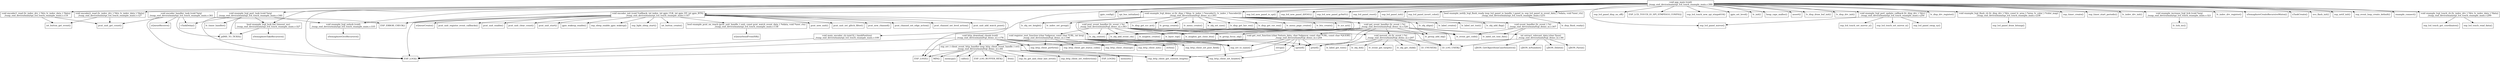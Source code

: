 digraph cflow {
    node [shape="box"]
    app_main [label="void app_main (void)
./suap_end_device/main/spi_lcd_touch_example_main.c:389"]
    app_main -> ESP_LOGI
    app_main -> ESP_ERROR_CHECK
    app_main -> gpio_config
    app_main -> spi_bus_initialize
    app_main -> example_notify_lvgl_flush_ready
    app_main -> esp_lcd_new_panel_io_spi
    app_main -> esp_lcd_new_panel_ili9341
    app_main -> esp_lcd_new_panel_gc9a01
    app_main -> esp_lcd_panel_reset
    app_main -> esp_lcd_panel_init
    app_main -> esp_lcd_panel_invert_color
    app_main -> esp_lcd_panel_mirror
    app_main -> esp_lcd_panel_disp_on_off
    app_main -> ESP_LCD_TOUCH_IO_SPI_STMPE610_CONFIG
    app_main -> esp_lcd_touch_new_spi_stmpe610
    app_main -> gpio_set_level
    app_main -> lv_init
    app_main -> heap_caps_malloc
    app_main -> assert
    app_main -> lv_disp_draw_buf_init
    app_main -> lv_disp_drv_init
    app_main -> example_lvgl_flush_cb
    app_main -> example_lvgl_port_update_callback
    app_main -> lv_disp_drv_register
    app_main -> example_increase_lvgl_tick
    app_main -> esp_timer_create
    app_main -> esp_timer_start_periodic
    app_main -> lv_indev_drv_init
    app_main -> example_lvgl_touch_cb
    app_main -> lv_indev_drv_register
    app_main -> encoder_init
    app_main -> main_encoder_cb
    app_main -> encoder1_read
    app_main -> encoder2_read
    app_main -> xSemaphoreCreateRecursiveMutex
    app_main -> xTaskCreate
    app_main -> example_lvgl_port_task
    app_main -> nvs_flash_init
    app_main -> esp_netif_init
    app_main -> esp_event_loop_create_default
    app_main -> example_connect
    app_main -> example_lvgl_lock
    app_main -> example_lvgl_demo_ui
    app_main -> example_lvgl_unlock
    ESP_LOGI [label="ESP_LOGI()"]
    ESP_ERROR_CHECK [label="ESP_ERROR_CHECK()"]
    gpio_config [label="gpio_config()"]
    spi_bus_initialize [label="spi_bus_initialize()"]
    example_notify_lvgl_flush_ready [label="bool example_notify_lvgl_flush_ready (esp_lcd_panel_io_handle_t panel_io, esp_lcd_panel_io_event_data_t *edata, void *user_ctx)
./suap_end_device/main/spi_lcd_touch_example_main.c:231"]
    example_notify_lvgl_flush_ready -> lv_disp_flush_ready
    lv_disp_flush_ready [label="lv_disp_flush_ready()"]
    esp_lcd_new_panel_io_spi [label="esp_lcd_new_panel_io_spi()"]
    esp_lcd_new_panel_ili9341 [label="esp_lcd_new_panel_ili9341()"]
    esp_lcd_new_panel_gc9a01 [label="esp_lcd_new_panel_gc9a01()"]
    esp_lcd_panel_reset [label="esp_lcd_panel_reset()"]
    esp_lcd_panel_init [label="esp_lcd_panel_init()"]
    esp_lcd_panel_invert_color [label="esp_lcd_panel_invert_color()"]
    esp_lcd_panel_mirror [label="esp_lcd_panel_mirror()"]
    esp_lcd_panel_disp_on_off [label="esp_lcd_panel_disp_on_off()"]
    ESP_LCD_TOUCH_IO_SPI_STMPE610_CONFIG [label="ESP_LCD_TOUCH_IO_SPI_STMPE610_CONFIG()"]
    esp_lcd_touch_new_spi_stmpe610 [label="esp_lcd_touch_new_spi_stmpe610()"]
    gpio_set_level [label="gpio_set_level()"]
    lv_init [label="lv_init()"]
    heap_caps_malloc [label="heap_caps_malloc()"]
    assert [label="assert()"]
    lv_disp_draw_buf_init [label="lv_disp_draw_buf_init()"]
    lv_disp_drv_init [label="lv_disp_drv_init()"]
    example_lvgl_flush_cb [label="void example_lvgl_flush_cb (lv_disp_drv_t *drv, const lv_area_t *area, lv_color_t *color_map)
./suap_end_device/main/spi_lcd_touch_example_main.c:238"]
    example_lvgl_flush_cb -> esp_lcd_panel_draw_bitmap
    esp_lcd_panel_draw_bitmap [label="esp_lcd_panel_draw_bitmap()"]
    example_lvgl_port_update_callback [label="void example_lvgl_port_update_callback (lv_disp_drv_t *drv)
./suap_end_device/main/spi_lcd_touch_example_main.c:250"]
    example_lvgl_port_update_callback -> esp_lcd_panel_swap_xy
    example_lvgl_port_update_callback -> esp_lcd_panel_mirror
    example_lvgl_port_update_callback -> esp_lcd_touch_set_mirror_y
    example_lvgl_port_update_callback -> esp_lcd_touch_set_mirror_x
    esp_lcd_panel_swap_xy [label="esp_lcd_panel_swap_xy()"]
    esp_lcd_touch_set_mirror_y [label="esp_lcd_touch_set_mirror_y()"]
    esp_lcd_touch_set_mirror_x [label="esp_lcd_touch_set_mirror_x()"]
    lv_disp_drv_register [label="lv_disp_drv_register()"]
    example_increase_lvgl_tick [label="void example_increase_lvgl_tick (void *arg)
./suap_end_device/main/spi_lcd_touch_example_main.c:321"]
    example_increase_lvgl_tick -> lv_tick_inc
    lv_tick_inc [label="lv_tick_inc()"]
    esp_timer_create [label="esp_timer_create()"]
    esp_timer_start_periodic [label="esp_timer_start_periodic()"]
    lv_indev_drv_init [label="lv_indev_drv_init()"]
    example_lvgl_touch_cb [label="void example_lvgl_touch_cb (lv_indev_drv_t *drv, lv_indev_data_t *data)
./suap_end_device/main/spi_lcd_touch_example_main.c:299"]
    example_lvgl_touch_cb -> esp_lcd_touch_read_data
    example_lvgl_touch_cb -> esp_lcd_touch_get_coordinates
    esp_lcd_touch_read_data [label="esp_lcd_touch_read_data()"]
    esp_lcd_touch_get_coordinates [label="esp_lcd_touch_get_coordinates()"]
    lv_indev_drv_register [label="lv_indev_drv_register()"]
    encoder_init [label="void encoder_init (void *callback, int index, int gpio_CLK, int gpio_DT, int gpio_BTN)
./suap_end_device/main/spi_lcd_touch_example_main.c:147"]
    encoder_init -> ESP_LOGI
    encoder_init -> ESP_ERROR_CHECK
    encoder_init -> pcnt_new_unit
    encoder_init -> pcnt_unit_set_glitch_filter
    encoder_init -> pcnt_new_channel
    encoder_init -> pcnt_channel_set_edge_action
    encoder_init -> pcnt_channel_set_level_action
    encoder_init -> pcnt_unit_add_watch_point
    encoder_init -> example_pcnt_on_reach
    encoder_init -> xQueueCreate
    encoder_init -> pcnt_unit_register_event_callbacks
    encoder_init -> pcnt_unit_enable
    encoder_init -> pcnt_unit_clear_count
    encoder_init -> pcnt_unit_start
    encoder_init -> gpio_wakeup_enable
    encoder_init -> esp_sleep_enable_gpio_wakeup
    encoder_init -> esp_light_sleep_start
    encoder_init -> iot_button_create
    encoder_init -> ESP_LOGE
    pcnt_new_unit [label="pcnt_new_unit()"]
    pcnt_unit_set_glitch_filter [label="pcnt_unit_set_glitch_filter()"]
    pcnt_new_channel [label="pcnt_new_channel()"]
    pcnt_channel_set_edge_action [label="pcnt_channel_set_edge_action()"]
    pcnt_channel_set_level_action [label="pcnt_channel_set_level_action()"]
    pcnt_unit_add_watch_point [label="pcnt_unit_add_watch_point()"]
    example_pcnt_on_reach [label="bool example_pcnt_on_reach (pcnt_unit_handle_t unit, const pcnt_watch_event_data_t *edata, void *user_ctx)
./suap_end_device/main/spi_lcd_touch_example_main.c:138"]
    example_pcnt_on_reach -> xQueueSendFromISR
    xQueueSendFromISR [label="xQueueSendFromISR()"]
    xQueueCreate [label="xQueueCreate()"]
    pcnt_unit_register_event_callbacks [label="pcnt_unit_register_event_callbacks()"]
    pcnt_unit_enable [label="pcnt_unit_enable()"]
    pcnt_unit_clear_count [label="pcnt_unit_clear_count()"]
    pcnt_unit_start [label="pcnt_unit_start()"]
    gpio_wakeup_enable [label="gpio_wakeup_enable()"]
    esp_sleep_enable_gpio_wakeup [label="esp_sleep_enable_gpio_wakeup()"]
    esp_light_sleep_start [label="esp_light_sleep_start()"]
    iot_button_create [label="iot_button_create()"]
    ESP_LOGE [label="ESP_LOGE()"]
    main_encoder_cb [label="void main_encoder_cb (uint32_t knobPosition)
./suap_end_device/main/spi_lcd_touch_example_main.c:109"]
    main_encoder_cb -> ESP_LOGI
    encoder1_read [label="void encoder1_read (lv_indev_drv_t *drv, lv_indev_data_t *data)
./suap_end_device/main/spi_lcd_touch_example_main.c:119"]
    encoder1_read -> pcnt_unit_get_count
    encoder1_read -> iot_button_get_event
    pcnt_unit_get_count [label="pcnt_unit_get_count()"]
    iot_button_get_event [label="iot_button_get_event()"]
    encoder2_read [label="void encoder2_read (lv_indev_drv_t *drv, lv_indev_data_t *data)
./suap_end_device/main/spi_lcd_touch_example_main.c:127"]
    encoder2_read -> pcnt_unit_get_count
    encoder2_read -> iot_button_get_event
    xSemaphoreCreateRecursiveMutex [label="xSemaphoreCreateRecursiveMutex()"]
    xTaskCreate [label="xTaskCreate()"]
    example_lvgl_port_task [label="void example_lvgl_port_task (void *arg)
./suap_end_device/main/spi_lcd_touch_example_main.c:340"]
    example_lvgl_port_task -> ESP_LOGI
    example_lvgl_port_task -> example_lvgl_lock
    example_lvgl_port_task -> lv_timer_handler
    example_lvgl_port_task -> example_lvgl_unlock
    example_lvgl_port_task -> vTaskDelay
    example_lvgl_port_task -> pdMS_TO_TICKS
    example_lvgl_lock [label="bool example_lvgl_lock (int timeout_ms)
./suap_end_device/main/spi_lcd_touch_example_main.c:327"]
    example_lvgl_lock -> pdMS_TO_TICKS
    example_lvgl_lock -> xSemaphoreTakeRecursive
    pdMS_TO_TICKS [label="pdMS_TO_TICKS()"]
    xSemaphoreTakeRecursive [label="xSemaphoreTakeRecursive()"]
    lv_timer_handler [label="lv_timer_handler()"]
    example_lvgl_unlock [label="void example_lvgl_unlock (void)
./suap_end_device/main/spi_lcd_touch_example_main.c:335"]
    example_lvgl_unlock -> xSemaphoreGiveRecursive
    xSemaphoreGiveRecursive [label="xSemaphoreGiveRecursive()"]
    vTaskDelay [label="vTaskDelay()"]
    nvs_flash_init [label="nvs_flash_init()"]
    esp_netif_init [label="esp_netif_init()"]
    esp_event_loop_create_default [label="esp_event_loop_create_default()"]
    example_connect [label="example_connect()"]
    example_lvgl_demo_ui [label="void example_lvgl_demo_ui (lv_disp_t *disp, lv_indev_t *encoder1i, lv_indev_t *encoder2i)
./suap_end_device/main/lvgl_demo_ui.c:393"]
    example_lvgl_demo_ui -> lv_disp_get_scr_act
    example_lvgl_demo_ui -> lv_group_create
    example_lvgl_demo_ui -> lv_menu_create
    example_lvgl_demo_ui -> lv_obj_set_size
    example_lvgl_demo_ui -> lv_disp_get_hor_res
    example_lvgl_demo_ui -> lv_disp_get_ver_res
    example_lvgl_demo_ui -> lv_obj_center
    example_lvgl_demo_ui -> lv_menu_page_create
    example_lvgl_demo_ui -> lv_btn_create
    example_lvgl_demo_ui -> lv_scr_act
    example_lvgl_demo_ui -> lv_obj_add_event_cb
    example_lvgl_demo_ui -> event_handler
    example_lvgl_demo_ui -> lv_obj_align
    example_lvgl_demo_ui -> lv_label_create
    example_lvgl_demo_ui -> lv_label_set_text
    example_lvgl_demo_ui -> lv_obj_add_flag
    example_lvgl_demo_ui -> lv_obj_set_height
    example_lvgl_demo_ui -> lv_group_add_obj
    example_lvgl_demo_ui -> lv_indev_set_group
    example_lvgl_demo_ui -> post_event_handler
    example_lvgl_demo_ui -> get_event_handler
    lv_disp_get_scr_act [label="lv_disp_get_scr_act()"]
    lv_group_create [label="lv_group_create()"]
    lv_menu_create [label="lv_menu_create()"]
    lv_obj_set_size [label="lv_obj_set_size()"]
    lv_disp_get_hor_res [label="lv_disp_get_hor_res()"]
    lv_disp_get_ver_res [label="lv_disp_get_ver_res()"]
    lv_obj_center [label="lv_obj_center()"]
    lv_menu_page_create [label="lv_menu_page_create()"]
    lv_btn_create [label="lv_btn_create()"]
    lv_scr_act [label="lv_scr_act()"]
    lv_obj_add_event_cb [label="lv_obj_add_event_cb()"]
    event_handler [label="void event_handler (lv_event_t *e)
./suap_end_device/main/lvgl_demo_ui.c:307"]
    event_handler -> lv_event_get_code
    event_handler -> LV_LOG_USER
    event_handler -> lv_label_set_text_fmt
    lv_event_get_code [label="lv_event_get_code()"]
    LV_LOG_USER [label="LV_LOG_USER()"]
    lv_label_set_text_fmt [label="lv_label_set_text_fmt()"]
    lv_obj_align [label="lv_obj_align()"]
    lv_label_create [label="lv_label_create()"]
    lv_label_set_text [label="lv_label_set_text()"]
    lv_obj_add_flag [label="lv_obj_add_flag()"]
    lv_obj_set_height [label="lv_obj_set_height()"]
    lv_group_add_obj [label="lv_group_add_obj()"]
    lv_indev_set_group [label="lv_indev_set_group()"]
    post_event_handler [label="void post_event_handler (lv_event_t *e)
./suap_end_device/main/lvgl_demo_ui.c:363"]
    post_event_handler -> lv_event_get_code
    post_event_handler -> LV_LOG_USER
    post_event_handler -> register_rest_function
    post_event_handler -> lv_msgbox_create
    post_event_handler -> lv_layer_top
    post_event_handler -> lv_obj_add_event_cb
    post_event_handler -> mevent_cb
    post_event_handler -> lv_obj_center
    post_event_handler -> lv_group_add_obj
    post_event_handler -> lv_msgbox_get_close_btn
    post_event_handler -> lv_group_focus_obj
    register_rest_function [label="void register_rest_function (char *odgovor, const char *URL, int broj)
./suap_end_device/main/lvgl_demo_ui.c:198"]
    register_rest_function -> client_event_http_handler
    register_rest_function -> esp_http_client_init
    register_rest_function -> sprintf
    register_rest_function -> esp_http_client_set_post_field
    register_rest_function -> strlen
    register_rest_function -> esp_http_client_set_header
    register_rest_function -> esp_http_client_perform
    register_rest_function -> printf
    register_rest_function -> esp_http_client_get_status_code
    register_rest_function -> esp_http_client_get_content_length
    register_rest_function -> esp_err_to_name
    register_rest_function -> esp_http_client_cleanup
    client_event_http_handler [label="esp_err_t client_event_http_handler (esp_http_client_event_handle_t evt)
./suap_end_device/main/lvgl_demo_ui.c:84"]
    client_event_http_handler -> ESP_LOGD
    client_event_http_handler -> memset
    client_event_http_handler -> MIN
    client_event_http_handler -> memcpy
    client_event_http_handler -> esp_http_client_get_content_length
    client_event_http_handler -> calloc
    client_event_http_handler -> ESP_LOGE
    client_event_http_handler -> ESP_LOGI
    client_event_http_handler -> ESP_LOG_BUFFER_HEX
    client_event_http_handler -> free
    client_event_http_handler -> esp_tls_get_and_clear_last_error
    client_event_http_handler -> esp_http_client_set_header
    client_event_http_handler -> esp_http_client_set_redirection
    ESP_LOGD [label="ESP_LOGD()"]
    memset [label="memset()"]
    MIN [label="MIN()"]
    memcpy [label="memcpy()"]
    esp_http_client_get_content_length [label="esp_http_client_get_content_length()"]
    calloc [label="calloc()"]
    ESP_LOG_BUFFER_HEX [label="ESP_LOG_BUFFER_HEX()"]
    free [label="free()"]
    esp_tls_get_and_clear_last_error [label="esp_tls_get_and_clear_last_error()"]
    esp_http_client_set_header [label="esp_http_client_set_header()"]
    esp_http_client_set_redirection [label="esp_http_client_set_redirection()"]
    esp_http_client_init [label="esp_http_client_init()"]
    sprintf [label="sprintf()"]
    esp_http_client_set_post_field [label="esp_http_client_set_post_field()"]
    strlen [label="strlen()"]
    esp_http_client_perform [label="esp_http_client_perform()"]
    printf [label="printf()"]
    esp_http_client_get_status_code [label="esp_http_client_get_status_code()"]
    esp_err_to_name [label="esp_err_to_name()"]
    esp_http_client_cleanup [label="esp_http_client_cleanup()"]
    lv_msgbox_create [label="lv_msgbox_create()"]
    lv_layer_top [label="lv_layer_top()"]
    mevent_cb [label="void mevent_cb (lv_event_t *e)
./suap_end_device/main/lvgl_demo_ui.c:297"]
    mevent_cb -> lv_event_get_target
    mevent_cb -> lv_obj_get_child
    mevent_cb -> LV_UNUSED
    mevent_cb -> LV_LOG_USER
    mevent_cb -> lv_label_get_text
    mevent_cb -> lv_obj_del
    lv_event_get_target [label="lv_event_get_target()"]
    lv_obj_get_child [label="lv_obj_get_child()"]
    LV_UNUSED [label="LV_UNUSED()"]
    lv_label_get_text [label="lv_label_get_text()"]
    lv_obj_del [label="lv_obj_del()"]
    lv_msgbox_get_close_btn [label="lv_msgbox_get_close_btn()"]
    lv_group_focus_obj [label="lv_group_focus_obj()"]
    get_event_handler [label="void get_event_handler (lv_event_t *e)
./suap_end_device/main/lvgl_demo_ui.c:326"]
    get_event_handler -> lv_event_get_code
    get_event_handler -> LV_LOG_USER
    get_event_handler -> get_rest_function
    get_event_handler -> extract_relevant_data
    get_event_handler -> sprintf
    get_event_handler -> lv_label_set_text_fmt
    get_event_handler -> printf
    get_event_handler -> lv_msgbox_create
    get_event_handler -> lv_layer_top
    get_event_handler -> lv_obj_add_event_cb
    get_event_handler -> mevent_cb
    get_event_handler -> lv_obj_center
    get_event_handler -> lv_group_add_obj
    get_event_handler -> lv_msgbox_get_close_btn
    get_event_handler -> lv_group_focus_obj
    get_rest_function [label="void get_rest_function (char *return_data, char *odgovor, const char *URL, const char *QUERY)
./suap_end_device/main/lvgl_demo_ui.c:244"]
    get_rest_function -> client_event_http_handler
    get_rest_function -> esp_http_client_init
    get_rest_function -> esp_http_client_set_header
    get_rest_function -> esp_http_client_perform
    get_rest_function -> printf
    get_rest_function -> esp_http_client_get_status_code
    get_rest_function -> esp_http_client_get_content_length
    get_rest_function -> sprintf
    get_rest_function -> esp_err_to_name
    get_rest_function -> esp_http_client_cleanup
    get_rest_function -> strcpy
    strcpy [label="strcpy()"]
    extract_relevant_data [label="int extract_relevant_data (char *json)
./suap_end_device/main/lvgl_demo_ui.c:46"]
    extract_relevant_data -> cJSON_Parse
    extract_relevant_data -> printf
    extract_relevant_data -> cJSON_GetObjectItemCaseSensitive
    extract_relevant_data -> cJSON_IsNumber
    extract_relevant_data -> cJSON_Delete
    cJSON_Parse [label="cJSON_Parse()"]
    cJSON_GetObjectItemCaseSensitive [label="cJSON_GetObjectItemCaseSensitive()"]
    cJSON_IsNumber [label="cJSON_IsNumber()"]
    cJSON_Delete [label="cJSON_Delete()"]
    encoder_handler_task [label="void encoder_handler_task (void *arg)
./suap_end_device/main/spi_lcd_touch_example_main.c:361"]
    encoder_handler_task -> ESP_LOGI
    encoder_handler_task -> xQueueReceive
    encoder_handler_task -> pdMS_TO_TICKS
    encoder_handler_task -> ESP_ERROR_CHECK
    encoder_handler_task -> pcnt_unit_get_count
    encoder_handler_task -> vTaskDelay
    xQueueReceive [label="xQueueReceive()"]
    http_download_chunk [label="void http_download_chunk (void)
./suap_end_device/main/lvgl_demo_ui.c:178"]
    http_download_chunk -> client_event_http_handler
    http_download_chunk -> esp_http_client_init
    http_download_chunk -> esp_http_client_perform
    http_download_chunk -> ESP_LOGI
    http_download_chunk -> esp_http_client_get_status_code
    http_download_chunk -> esp_http_client_get_content_length
    http_download_chunk -> ESP_LOGE
    http_download_chunk -> esp_err_to_name
    http_download_chunk -> esp_http_client_cleanup
}
